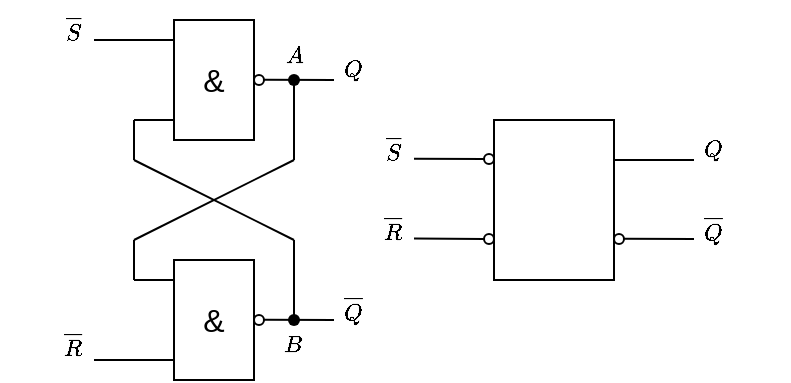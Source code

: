 <mxfile version="21.3.2" type="github">
  <diagram name="第 1 页" id="wmCSbjwYz0xRB0pka1Ez">
    <mxGraphModel dx="664" dy="413" grid="1" gridSize="10" guides="1" tooltips="1" connect="1" arrows="1" fold="1" page="1" pageScale="1" pageWidth="827" pageHeight="1169" math="1" shadow="0">
      <root>
        <mxCell id="0" />
        <mxCell id="1" parent="0" />
        <mxCell id="-SjRX3zIFBPj9apqSu5r-1" value="" style="endArrow=none;html=1;rounded=0;" edge="1" parent="1">
          <mxGeometry width="50" height="50" relative="1" as="geometry">
            <mxPoint x="200" y="220" as="sourcePoint" />
            <mxPoint x="240" y="220" as="targetPoint" />
          </mxGeometry>
        </mxCell>
        <mxCell id="-SjRX3zIFBPj9apqSu5r-2" value="&amp;amp;" style="rounded=0;whiteSpace=wrap;html=1;direction=south;fontSize=16;" vertex="1" parent="1">
          <mxGeometry x="240" y="210" width="40" height="60" as="geometry" />
        </mxCell>
        <mxCell id="-SjRX3zIFBPj9apqSu5r-7" value="" style="endArrow=none;html=1;rounded=0;" edge="1" parent="1">
          <mxGeometry width="50" height="50" relative="1" as="geometry">
            <mxPoint x="220" y="260" as="sourcePoint" />
            <mxPoint x="240" y="260" as="targetPoint" />
          </mxGeometry>
        </mxCell>
        <mxCell id="-SjRX3zIFBPj9apqSu5r-15" value="" style="ellipse;whiteSpace=wrap;html=1;aspect=fixed;" vertex="1" parent="1">
          <mxGeometry x="280" y="237.5" width="5" height="5" as="geometry" />
        </mxCell>
        <mxCell id="-SjRX3zIFBPj9apqSu5r-16" value="" style="endArrow=none;html=1;rounded=0;" edge="1" parent="1">
          <mxGeometry width="50" height="50" relative="1" as="geometry">
            <mxPoint x="320" y="240" as="sourcePoint" />
            <mxPoint x="285" y="239.84" as="targetPoint" />
          </mxGeometry>
        </mxCell>
        <mxCell id="-SjRX3zIFBPj9apqSu5r-17" value="" style="shape=waypoint;sketch=0;fillStyle=solid;size=6;pointerEvents=1;points=[];fillColor=none;resizable=0;rotatable=0;perimeter=centerPerimeter;snapToPoint=1;" vertex="1" parent="1">
          <mxGeometry x="290" y="230" width="20" height="20" as="geometry" />
        </mxCell>
        <mxCell id="-SjRX3zIFBPj9apqSu5r-22" value="&amp;amp;" style="rounded=0;whiteSpace=wrap;html=1;direction=south;fontSize=16;" vertex="1" parent="1">
          <mxGeometry x="240" y="330" width="40" height="60" as="geometry" />
        </mxCell>
        <mxCell id="-SjRX3zIFBPj9apqSu5r-23" value="" style="endArrow=none;html=1;rounded=0;" edge="1" parent="1">
          <mxGeometry width="50" height="50" relative="1" as="geometry">
            <mxPoint x="220" y="340" as="sourcePoint" />
            <mxPoint x="240" y="340" as="targetPoint" />
          </mxGeometry>
        </mxCell>
        <mxCell id="-SjRX3zIFBPj9apqSu5r-24" value="" style="endArrow=none;html=1;rounded=0;" edge="1" parent="1">
          <mxGeometry width="50" height="50" relative="1" as="geometry">
            <mxPoint x="200" y="380" as="sourcePoint" />
            <mxPoint x="240" y="380" as="targetPoint" />
          </mxGeometry>
        </mxCell>
        <mxCell id="-SjRX3zIFBPj9apqSu5r-25" value="" style="endArrow=none;html=1;rounded=0;" edge="1" parent="1">
          <mxGeometry width="50" height="50" relative="1" as="geometry">
            <mxPoint x="220" y="280" as="sourcePoint" />
            <mxPoint x="220" y="260" as="targetPoint" />
          </mxGeometry>
        </mxCell>
        <mxCell id="-SjRX3zIFBPj9apqSu5r-26" value="" style="endArrow=none;html=1;rounded=0;" edge="1" parent="1">
          <mxGeometry width="50" height="50" relative="1" as="geometry">
            <mxPoint x="300" y="320" as="sourcePoint" />
            <mxPoint x="220" y="280" as="targetPoint" />
          </mxGeometry>
        </mxCell>
        <mxCell id="-SjRX3zIFBPj9apqSu5r-27" value="" style="endArrow=none;html=1;rounded=0;" edge="1" parent="1">
          <mxGeometry width="50" height="50" relative="1" as="geometry">
            <mxPoint x="220" y="340" as="sourcePoint" />
            <mxPoint x="220" y="320" as="targetPoint" />
          </mxGeometry>
        </mxCell>
        <mxCell id="-SjRX3zIFBPj9apqSu5r-28" value="" style="endArrow=none;html=1;rounded=0;" edge="1" parent="1">
          <mxGeometry width="50" height="50" relative="1" as="geometry">
            <mxPoint x="220" y="320" as="sourcePoint" />
            <mxPoint x="300" y="280" as="targetPoint" />
          </mxGeometry>
        </mxCell>
        <mxCell id="-SjRX3zIFBPj9apqSu5r-29" value="" style="ellipse;whiteSpace=wrap;html=1;aspect=fixed;" vertex="1" parent="1">
          <mxGeometry x="280" y="357.5" width="5" height="5" as="geometry" />
        </mxCell>
        <mxCell id="-SjRX3zIFBPj9apqSu5r-30" value="" style="endArrow=none;html=1;rounded=0;" edge="1" parent="1">
          <mxGeometry width="50" height="50" relative="1" as="geometry">
            <mxPoint x="320" y="360" as="sourcePoint" />
            <mxPoint x="285" y="359.84" as="targetPoint" />
          </mxGeometry>
        </mxCell>
        <mxCell id="-SjRX3zIFBPj9apqSu5r-31" value="" style="shape=waypoint;sketch=0;fillStyle=solid;size=6;pointerEvents=1;points=[];fillColor=none;resizable=0;rotatable=0;perimeter=centerPerimeter;snapToPoint=1;" vertex="1" parent="1">
          <mxGeometry x="290" y="350" width="20" height="20" as="geometry" />
        </mxCell>
        <mxCell id="-SjRX3zIFBPj9apqSu5r-32" value="" style="endArrow=none;html=1;rounded=0;exitX=0.117;exitY=0.686;exitDx=0;exitDy=0;exitPerimeter=0;" edge="1" parent="1" source="-SjRX3zIFBPj9apqSu5r-31">
          <mxGeometry width="50" height="50" relative="1" as="geometry">
            <mxPoint x="250" y="370" as="sourcePoint" />
            <mxPoint x="300" y="320" as="targetPoint" />
          </mxGeometry>
        </mxCell>
        <mxCell id="-SjRX3zIFBPj9apqSu5r-33" value="" style="endArrow=none;html=1;rounded=0;" edge="1" parent="1" target="-SjRX3zIFBPj9apqSu5r-17">
          <mxGeometry width="50" height="50" relative="1" as="geometry">
            <mxPoint x="300" y="280" as="sourcePoint" />
            <mxPoint x="350" y="230" as="targetPoint" />
          </mxGeometry>
        </mxCell>
        <mxCell id="-SjRX3zIFBPj9apqSu5r-34" value="$$\overline{S}$$" style="text;html=1;strokeColor=none;fillColor=none;align=center;verticalAlign=middle;whiteSpace=wrap;rounded=0;fontSize=10;" vertex="1" parent="1">
          <mxGeometry x="160" y="200" width="60" height="30" as="geometry" />
        </mxCell>
        <mxCell id="-SjRX3zIFBPj9apqSu5r-35" value="$$\overline{R}$$" style="text;html=1;strokeColor=none;fillColor=none;align=center;verticalAlign=middle;whiteSpace=wrap;rounded=0;fontSize=10;" vertex="1" parent="1">
          <mxGeometry x="160" y="357.5" width="60" height="30" as="geometry" />
        </mxCell>
        <mxCell id="-SjRX3zIFBPj9apqSu5r-36" value="$$\overline{Q}$$" style="text;html=1;strokeColor=none;fillColor=none;align=center;verticalAlign=middle;whiteSpace=wrap;rounded=0;fontSize=10;" vertex="1" parent="1">
          <mxGeometry x="300" y="340" width="60" height="30" as="geometry" />
        </mxCell>
        <mxCell id="-SjRX3zIFBPj9apqSu5r-37" value="$$Q$$" style="text;html=1;strokeColor=none;fillColor=none;align=center;verticalAlign=middle;whiteSpace=wrap;rounded=0;fontSize=10;" vertex="1" parent="1">
          <mxGeometry x="300" y="220" width="60" height="30" as="geometry" />
        </mxCell>
        <mxCell id="-SjRX3zIFBPj9apqSu5r-38" value="$$A$$" style="text;html=1;strokeColor=none;fillColor=none;align=center;verticalAlign=middle;whiteSpace=wrap;rounded=0;fontSize=10;" vertex="1" parent="1">
          <mxGeometry x="270" y="212.5" width="60" height="30" as="geometry" />
        </mxCell>
        <mxCell id="-SjRX3zIFBPj9apqSu5r-39" value="$$B$$" style="text;html=1;strokeColor=none;fillColor=none;align=center;verticalAlign=middle;whiteSpace=wrap;rounded=0;fontSize=10;" vertex="1" parent="1">
          <mxGeometry x="270" y="357.5" width="60" height="30" as="geometry" />
        </mxCell>
        <mxCell id="-SjRX3zIFBPj9apqSu5r-41" value="" style="rounded=0;whiteSpace=wrap;html=1;direction=south;" vertex="1" parent="1">
          <mxGeometry x="400" y="260" width="60" height="80" as="geometry" />
        </mxCell>
        <mxCell id="-SjRX3zIFBPj9apqSu5r-42" value="" style="ellipse;whiteSpace=wrap;html=1;aspect=fixed;" vertex="1" parent="1">
          <mxGeometry x="395" y="277" width="5" height="5" as="geometry" />
        </mxCell>
        <mxCell id="-SjRX3zIFBPj9apqSu5r-45" value="" style="ellipse;whiteSpace=wrap;html=1;aspect=fixed;" vertex="1" parent="1">
          <mxGeometry x="395" y="317" width="5" height="5" as="geometry" />
        </mxCell>
        <mxCell id="-SjRX3zIFBPj9apqSu5r-46" value="" style="ellipse;whiteSpace=wrap;html=1;aspect=fixed;" vertex="1" parent="1">
          <mxGeometry x="460" y="317" width="5" height="5" as="geometry" />
        </mxCell>
        <mxCell id="-SjRX3zIFBPj9apqSu5r-51" value="" style="endArrow=none;html=1;rounded=0;" edge="1" parent="1">
          <mxGeometry width="50" height="50" relative="1" as="geometry">
            <mxPoint x="395" y="319.47" as="sourcePoint" />
            <mxPoint x="360" y="319.31" as="targetPoint" />
          </mxGeometry>
        </mxCell>
        <mxCell id="-SjRX3zIFBPj9apqSu5r-52" value="" style="endArrow=none;html=1;rounded=0;" edge="1" parent="1">
          <mxGeometry width="50" height="50" relative="1" as="geometry">
            <mxPoint x="395" y="279.5" as="sourcePoint" />
            <mxPoint x="360" y="279.34" as="targetPoint" />
          </mxGeometry>
        </mxCell>
        <mxCell id="-SjRX3zIFBPj9apqSu5r-53" value="" style="endArrow=none;html=1;rounded=0;" edge="1" parent="1">
          <mxGeometry width="50" height="50" relative="1" as="geometry">
            <mxPoint x="500" y="319.5" as="sourcePoint" />
            <mxPoint x="465" y="319.34" as="targetPoint" />
          </mxGeometry>
        </mxCell>
        <mxCell id="-SjRX3zIFBPj9apqSu5r-54" value="$$\overline{S}$$" style="text;html=1;strokeColor=none;fillColor=none;align=center;verticalAlign=middle;whiteSpace=wrap;rounded=0;fontSize=10;" vertex="1" parent="1">
          <mxGeometry x="320" y="260" width="60" height="30" as="geometry" />
        </mxCell>
        <mxCell id="-SjRX3zIFBPj9apqSu5r-55" value="$$\overline{R}$$" style="text;html=1;strokeColor=none;fillColor=none;align=center;verticalAlign=middle;whiteSpace=wrap;rounded=0;fontSize=10;" vertex="1" parent="1">
          <mxGeometry x="320" y="300" width="60" height="30" as="geometry" />
        </mxCell>
        <mxCell id="-SjRX3zIFBPj9apqSu5r-56" value="$$\overline{Q}$$" style="text;html=1;strokeColor=none;fillColor=none;align=center;verticalAlign=middle;whiteSpace=wrap;rounded=0;fontSize=10;" vertex="1" parent="1">
          <mxGeometry x="480" y="300" width="60" height="30" as="geometry" />
        </mxCell>
        <mxCell id="-SjRX3zIFBPj9apqSu5r-57" value="" style="endArrow=none;html=1;rounded=0;" edge="1" parent="1">
          <mxGeometry width="50" height="50" relative="1" as="geometry">
            <mxPoint x="460" y="280" as="sourcePoint" />
            <mxPoint x="500" y="280" as="targetPoint" />
          </mxGeometry>
        </mxCell>
        <mxCell id="-SjRX3zIFBPj9apqSu5r-58" value="$$Q$$" style="text;html=1;strokeColor=none;fillColor=none;align=center;verticalAlign=middle;whiteSpace=wrap;rounded=0;fontSize=10;" vertex="1" parent="1">
          <mxGeometry x="480" y="260" width="60" height="30" as="geometry" />
        </mxCell>
      </root>
    </mxGraphModel>
  </diagram>
</mxfile>
